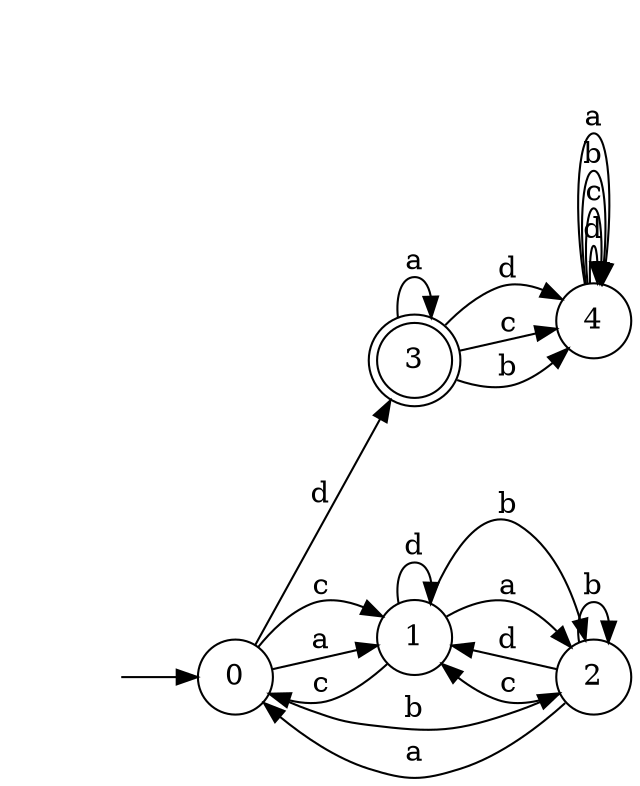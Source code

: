 digraph {
  rankdir=LR;
  0 [label="0", shape = circle];
  0 -> 3 [label="d"];
  0 -> 1 [label="c"];
  0 -> 2 [label="b"];
  0 -> 1 [label="a"];
  1 [label="1", shape = circle];
  1 -> 1 [label="d"];
  1 -> 0 [label="c"];
  1 -> 2 [label="b"];
  1 -> 2 [label="a"];
  2 [label="2", shape = circle];
  2 -> 1 [label="d"];
  2 -> 1 [label="c"];
  2 -> 2 [label="b"];
  2 -> 0 [label="a"];
  3 [label="3", shape = doublecircle];
  3 -> 4 [label="d"];
  3 -> 4 [label="c"];
  3 -> 4 [label="b"];
  3 -> 3 [label="a"];
  4 [label="4", shape = circle];
  4 -> 4 [label="d"];
  4 -> 4 [label="c"];
  4 -> 4 [label="b"];
  4 -> 4 [label="a"];
  5 [label="", shape = plaintext];
  5 -> 0 [label=""];
}
